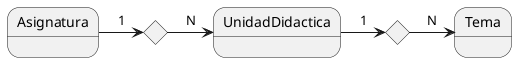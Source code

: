 @startuml AUD

State relacion <<choice>>
State relacion2 <<choice>>

Asignatura -r-> relacion : 1
relacion -r-> UnidadDidactica : N
UnidadDidactica -r-> relacion2 : 1
relacion2 -r-> Tema : N

@enduml